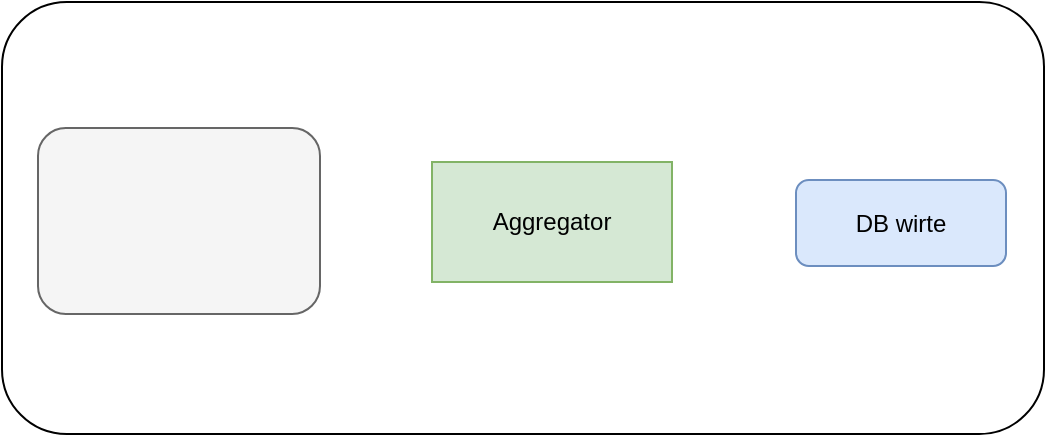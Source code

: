 <mxfile version="16.2.7" type="github">
  <diagram id="PVIGNy10qydoJis5Ic_u" name="Page-1">
    <mxGraphModel dx="946" dy="588" grid="0" gridSize="10" guides="1" tooltips="1" connect="1" arrows="1" fold="1" page="1" pageScale="1" pageWidth="2339" pageHeight="3300" math="0" shadow="0">
      <root>
        <mxCell id="0" />
        <mxCell id="1" parent="0" />
        <mxCell id="z5jCezmpNYRPA9-sw-GP-4" value="" style="rounded=1;whiteSpace=wrap;html=1;" vertex="1" parent="1">
          <mxGeometry x="85" y="63" width="521" height="216" as="geometry" />
        </mxCell>
        <mxCell id="z5jCezmpNYRPA9-sw-GP-1" value="" style="rounded=1;whiteSpace=wrap;html=1;fillColor=#f5f5f5;fontColor=#333333;strokeColor=#666666;" vertex="1" parent="1">
          <mxGeometry x="103" y="126" width="141" height="93" as="geometry" />
        </mxCell>
        <mxCell id="z5jCezmpNYRPA9-sw-GP-2" value="Aggregator" style="rounded=0;whiteSpace=wrap;html=1;fillColor=#d5e8d4;strokeColor=#82b366;" vertex="1" parent="1">
          <mxGeometry x="300" y="143" width="120" height="60" as="geometry" />
        </mxCell>
        <mxCell id="z5jCezmpNYRPA9-sw-GP-3" value="DB wirte" style="rounded=1;whiteSpace=wrap;html=1;fillColor=#dae8fc;strokeColor=#6c8ebf;" vertex="1" parent="1">
          <mxGeometry x="482" y="152" width="105" height="43" as="geometry" />
        </mxCell>
      </root>
    </mxGraphModel>
  </diagram>
</mxfile>
